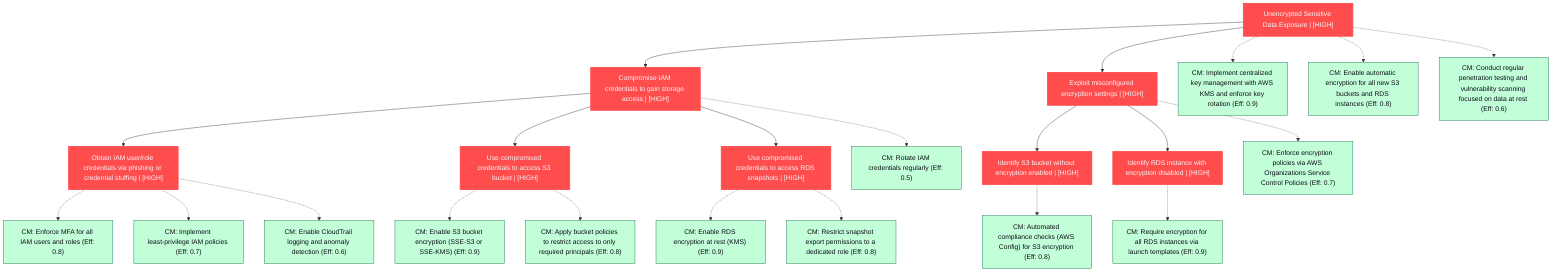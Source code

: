 graph TB
  T1["Unencrypted Sensitive Data Exposure | [HIGH]"]:::highRisk
  T1_1["Compromise IAM credentials to gain storage access | [HIGH]"]:::highRisk
  T1_1_1["Obtain IAM user/role credentials via phishing or credential stuffing | [HIGH]"]:::highRisk
  T1_1_1_cm_0["CM: Enforce MFA for all IAM users and roles (Eff: 0.8)"]:::countermeasure
  T1_1_1_cm_1["CM: Implement least‑privilege IAM policies (Eff: 0.7)"]:::countermeasure
  T1_1_1_cm_2["CM: Enable CloudTrail logging and anomaly detection (Eff: 0.6)"]:::countermeasure
  T1_1_2["Use compromised credentials to access S3 bucket | [HIGH]"]:::highRisk
  T1_1_2_cm_0["CM: Enable S3 bucket encryption (SSE‑S3 or SSE‑KMS) (Eff: 0.9)"]:::countermeasure
  T1_1_2_cm_1["CM: Apply bucket policies to restrict access to only required principals (Eff: 0.8)"]:::countermeasure
  T1_1_3["Use compromised credentials to access RDS snapshots | [HIGH]"]:::highRisk
  T1_1_3_cm_0["CM: Enable RDS encryption at rest (KMS) (Eff: 0.9)"]:::countermeasure
  T1_1_3_cm_1["CM: Restrict snapshot export permissions to a dedicated role (Eff: 0.8)"]:::countermeasure
  T1_1_cm_0["CM: Rotate IAM credentials regularly (Eff: 0.5)"]:::countermeasure
  T1_2["Exploit misconfigured encryption settings | [HIGH]"]:::highRisk
  T1_2_1["Identify S3 bucket without encryption enabled | [HIGH]"]:::highRisk
  T1_2_1_cm_0["CM: Automated compliance checks (AWS Config) for S3 encryption (Eff: 0.8)"]:::countermeasure
  T1_2_2["Identify RDS instance with encryption disabled | [HIGH]"]:::highRisk
  T1_2_2_cm_0["CM: Require encryption for all RDS instances via launch templates (Eff: 0.9)"]:::countermeasure
  T1_2_cm_0["CM: Enforce encryption policies via AWS Organizations Service Control Policies (Eff: 0.7)"]:::countermeasure
  T1_cm_0["CM: Implement centralized key management with AWS KMS and enforce key rotation (Eff: 0.9)"]:::countermeasure
  T1_cm_1["CM: Enable automatic encryption for all new S3 buckets and RDS instances (Eff: 0.8)"]:::countermeasure
  T1_cm_2["CM: Conduct regular penetration testing and vulnerability scanning focused on data at rest (Eff: 0.6)"]:::countermeasure

  T1 --> T1_1
  T1_1 --> T1_1_1
  T1_1_1 -.-> T1_1_1_cm_0
  T1_1_1 -.-> T1_1_1_cm_1
  T1_1_1 -.-> T1_1_1_cm_2
  T1_1 --> T1_1_2
  T1_1_2 -.-> T1_1_2_cm_0
  T1_1_2 -.-> T1_1_2_cm_1
  T1_1 --> T1_1_3
  T1_1_3 -.-> T1_1_3_cm_0
  T1_1_3 -.-> T1_1_3_cm_1
  T1_1 -.-> T1_1_cm_0
  T1 --> T1_2
  T1_2 --> T1_2_1
  T1_2_1 -.-> T1_2_1_cm_0
  T1_2 --> T1_2_2
  T1_2_2 -.-> T1_2_2_cm_0
  T1_2 -.-> T1_2_cm_0
  T1 -.-> T1_cm_0
  T1 -.-> T1_cm_1
  T1 -.-> T1_cm_2

  classDef andNode fill:#FF4C4C,stroke:#FF4C4C,stroke-width:2px,color:#F5F7FA
  classDef orNode fill:#36FF8F,stroke:#36FF8F,stroke-width:2px,color:#0B0D17
  classDef leafNode fill:#29ABE2,stroke:#29ABE2,stroke-width:2px,color:#F5F7FA
  classDef highRisk fill:#FF4C4C,color:#F5F7FA,stroke:#FF4C4C,stroke-width:2px
  classDef mediumRisk fill:#FFD300,stroke:#FFD300,stroke-width:1px,color:#0B0D17
  classDef lowRisk fill:#FFF2B3,stroke:#FFF2B3,stroke-width:1px,color:#0B0D17
  classDef countermeasure fill:#C2FFD8,stroke:#106B49,stroke-width:1px,color:#0B0D17
  classDef reference fill:#A259FF,stroke:#c3a4ff,stroke-width:1px,stroke-dasharray:3 3,color:#F5F7FA
  classDef mitreNode stroke-dasharray:5 5
  classDef note fill:#ffffcc,stroke:#ffcc00,stroke-width:2px,stroke-dasharray:5 5